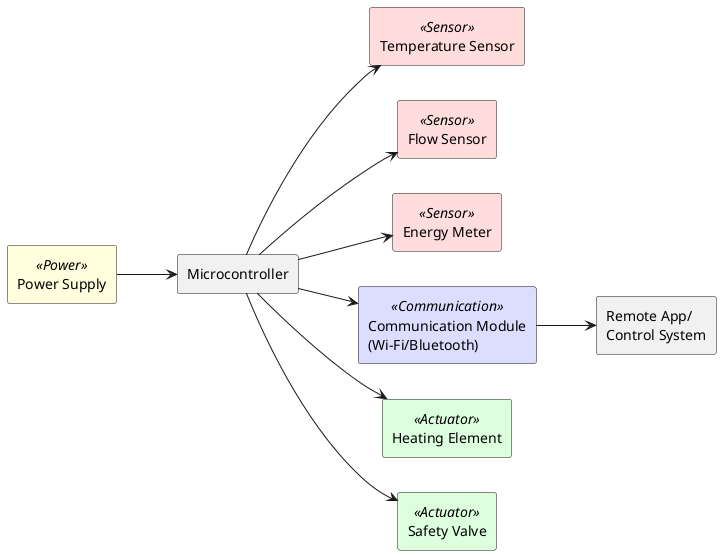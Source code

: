 @startuml
left to right direction
skinparam rectangle {
    BackgroundColor<<Sensor>> #FFDDDD
    BackgroundColor<<Actuator>> #DDFFDD
    BackgroundColor<<Communication>> #DDDDFF
    BackgroundColor<<Power>> #FFFFDD
}

rectangle "Power Supply" as Power <<Power>>
rectangle "Microcontroller" as MCU
rectangle "Temperature Sensor" as TempSensor <<Sensor>>
rectangle "Flow Sensor" as FlowSensor <<Sensor>>
rectangle "Energy Meter" as EnergyMeter <<Sensor>>
rectangle "Communication Module\n(Wi-Fi/Bluetooth)" as CommModule <<Communication>>
rectangle "Heating Element" as Heater <<Actuator>>
rectangle "Safety Valve" as SafetyValve <<Actuator>>
rectangle "Remote App/\nControl System" as Remote

Power --> MCU
MCU --> TempSensor
MCU --> FlowSensor
MCU --> EnergyMeter
MCU --> CommModule
MCU --> Heater
MCU --> SafetyValve
CommModule --> Remote
@enduml